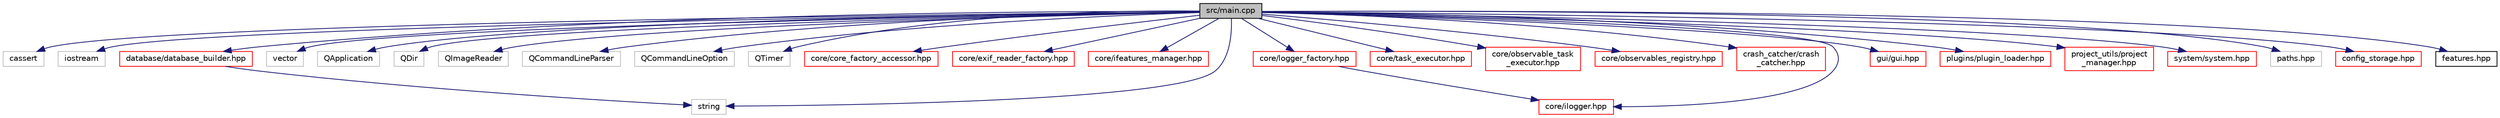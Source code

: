 digraph "src/main.cpp"
{
 // LATEX_PDF_SIZE
  edge [fontname="Helvetica",fontsize="10",labelfontname="Helvetica",labelfontsize="10"];
  node [fontname="Helvetica",fontsize="10",shape=record];
  Node1 [label="src/main.cpp",height=0.2,width=0.4,color="black", fillcolor="grey75", style="filled", fontcolor="black",tooltip=" "];
  Node1 -> Node2 [color="midnightblue",fontsize="10",style="solid",fontname="Helvetica"];
  Node2 [label="cassert",height=0.2,width=0.4,color="grey75", fillcolor="white", style="filled",tooltip=" "];
  Node1 -> Node3 [color="midnightblue",fontsize="10",style="solid",fontname="Helvetica"];
  Node3 [label="iostream",height=0.2,width=0.4,color="grey75", fillcolor="white", style="filled",tooltip=" "];
  Node1 -> Node4 [color="midnightblue",fontsize="10",style="solid",fontname="Helvetica"];
  Node4 [label="string",height=0.2,width=0.4,color="grey75", fillcolor="white", style="filled",tooltip=" "];
  Node1 -> Node5 [color="midnightblue",fontsize="10",style="solid",fontname="Helvetica"];
  Node5 [label="vector",height=0.2,width=0.4,color="grey75", fillcolor="white", style="filled",tooltip=" "];
  Node1 -> Node6 [color="midnightblue",fontsize="10",style="solid",fontname="Helvetica"];
  Node6 [label="QApplication",height=0.2,width=0.4,color="grey75", fillcolor="white", style="filled",tooltip=" "];
  Node1 -> Node7 [color="midnightblue",fontsize="10",style="solid",fontname="Helvetica"];
  Node7 [label="QDir",height=0.2,width=0.4,color="grey75", fillcolor="white", style="filled",tooltip=" "];
  Node1 -> Node8 [color="midnightblue",fontsize="10",style="solid",fontname="Helvetica"];
  Node8 [label="QImageReader",height=0.2,width=0.4,color="grey75", fillcolor="white", style="filled",tooltip=" "];
  Node1 -> Node9 [color="midnightblue",fontsize="10",style="solid",fontname="Helvetica"];
  Node9 [label="QCommandLineParser",height=0.2,width=0.4,color="grey75", fillcolor="white", style="filled",tooltip=" "];
  Node1 -> Node10 [color="midnightblue",fontsize="10",style="solid",fontname="Helvetica"];
  Node10 [label="QCommandLineOption",height=0.2,width=0.4,color="grey75", fillcolor="white", style="filled",tooltip=" "];
  Node1 -> Node11 [color="midnightblue",fontsize="10",style="solid",fontname="Helvetica"];
  Node11 [label="QTimer",height=0.2,width=0.4,color="grey75", fillcolor="white", style="filled",tooltip=" "];
  Node1 -> Node12 [color="midnightblue",fontsize="10",style="solid",fontname="Helvetica"];
  Node12 [label="core/core_factory_accessor.hpp",height=0.2,width=0.4,color="red", fillcolor="white", style="filled",URL="$core__factory__accessor_8hpp.html",tooltip=" "];
  Node1 -> Node15 [color="midnightblue",fontsize="10",style="solid",fontname="Helvetica"];
  Node15 [label="core/exif_reader_factory.hpp",height=0.2,width=0.4,color="red", fillcolor="white", style="filled",URL="$exif__reader__factory_8hpp.html",tooltip=" "];
  Node1 -> Node26 [color="midnightblue",fontsize="10",style="solid",fontname="Helvetica"];
  Node26 [label="core/ifeatures_manager.hpp",height=0.2,width=0.4,color="red", fillcolor="white", style="filled",URL="$ifeatures__manager_8hpp.html",tooltip=" "];
  Node1 -> Node29 [color="midnightblue",fontsize="10",style="solid",fontname="Helvetica"];
  Node29 [label="core/ilogger.hpp",height=0.2,width=0.4,color="red", fillcolor="white", style="filled",URL="$ilogger_8hpp.html",tooltip=" "];
  Node1 -> Node31 [color="midnightblue",fontsize="10",style="solid",fontname="Helvetica"];
  Node31 [label="core/logger_factory.hpp",height=0.2,width=0.4,color="red", fillcolor="white", style="filled",URL="$logger__factory_8hpp.html",tooltip=" "];
  Node31 -> Node29 [color="midnightblue",fontsize="10",style="solid",fontname="Helvetica"];
  Node1 -> Node35 [color="midnightblue",fontsize="10",style="solid",fontname="Helvetica"];
  Node35 [label="core/task_executor.hpp",height=0.2,width=0.4,color="red", fillcolor="white", style="filled",URL="$task__executor_8hpp.html",tooltip=" "];
  Node1 -> Node41 [color="midnightblue",fontsize="10",style="solid",fontname="Helvetica"];
  Node41 [label="core/observable_task\l_executor.hpp",height=0.2,width=0.4,color="red", fillcolor="white", style="filled",URL="$observable__task__executor_8hpp.html",tooltip=" "];
  Node1 -> Node43 [color="midnightblue",fontsize="10",style="solid",fontname="Helvetica"];
  Node43 [label="core/observables_registry.hpp",height=0.2,width=0.4,color="red", fillcolor="white", style="filled",URL="$observables__registry_8hpp.html",tooltip=" "];
  Node1 -> Node45 [color="midnightblue",fontsize="10",style="solid",fontname="Helvetica"];
  Node45 [label="crash_catcher/crash\l_catcher.hpp",height=0.2,width=0.4,color="red", fillcolor="white", style="filled",URL="$crash__catcher_8hpp.html",tooltip=" "];
  Node1 -> Node47 [color="midnightblue",fontsize="10",style="solid",fontname="Helvetica"];
  Node47 [label="database/database_builder.hpp",height=0.2,width=0.4,color="red", fillcolor="white", style="filled",URL="$database__builder_8hpp.html",tooltip=" "];
  Node47 -> Node4 [color="midnightblue",fontsize="10",style="solid",fontname="Helvetica"];
  Node1 -> Node78 [color="midnightblue",fontsize="10",style="solid",fontname="Helvetica"];
  Node78 [label="gui/gui.hpp",height=0.2,width=0.4,color="red", fillcolor="white", style="filled",URL="$gui_8hpp.html",tooltip=" "];
  Node1 -> Node80 [color="midnightblue",fontsize="10",style="solid",fontname="Helvetica"];
  Node80 [label="plugins/plugin_loader.hpp",height=0.2,width=0.4,color="red", fillcolor="white", style="filled",URL="$plugin__loader_8hpp.html",tooltip=" "];
  Node1 -> Node82 [color="midnightblue",fontsize="10",style="solid",fontname="Helvetica"];
  Node82 [label="project_utils/project\l_manager.hpp",height=0.2,width=0.4,color="red", fillcolor="white", style="filled",URL="$project__manager_8hpp.html",tooltip=" "];
  Node1 -> Node86 [color="midnightblue",fontsize="10",style="solid",fontname="Helvetica"];
  Node86 [label="system/system.hpp",height=0.2,width=0.4,color="red", fillcolor="white", style="filled",URL="$system_8hpp.html",tooltip=" "];
  Node1 -> Node88 [color="midnightblue",fontsize="10",style="solid",fontname="Helvetica"];
  Node88 [label="paths.hpp",height=0.2,width=0.4,color="grey75", fillcolor="white", style="filled",tooltip=" "];
  Node1 -> Node89 [color="midnightblue",fontsize="10",style="solid",fontname="Helvetica"];
  Node89 [label="config_storage.hpp",height=0.2,width=0.4,color="red", fillcolor="white", style="filled",URL="$config__storage_8hpp.html",tooltip=" "];
  Node1 -> Node92 [color="midnightblue",fontsize="10",style="solid",fontname="Helvetica"];
  Node92 [label="features.hpp",height=0.2,width=0.4,color="black", fillcolor="white", style="filled",URL="$features_8hpp.html",tooltip=" "];
}
